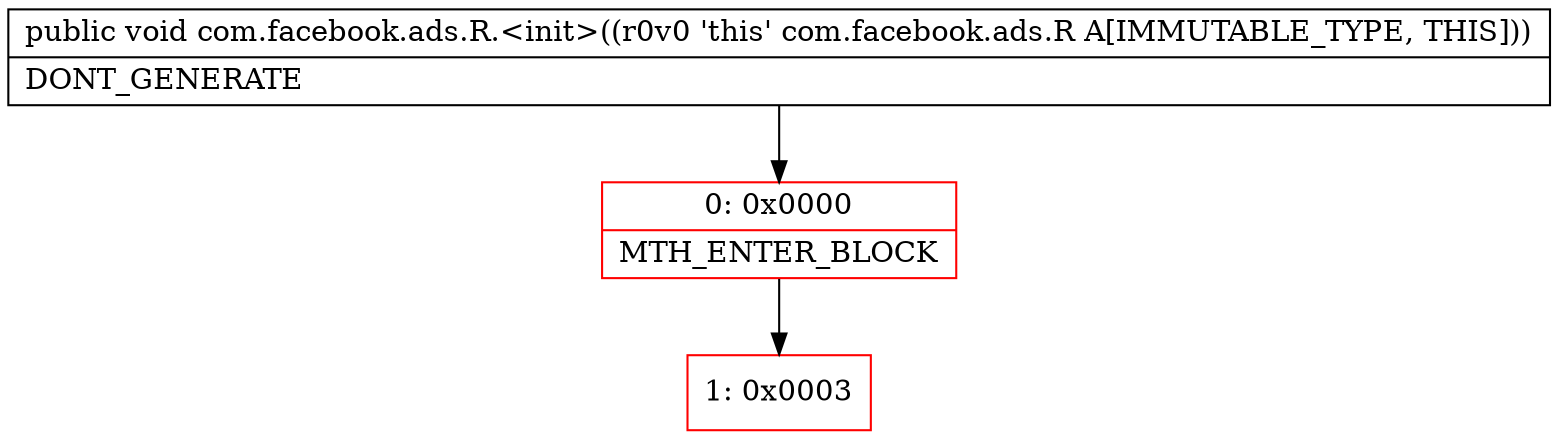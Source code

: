 digraph "CFG forcom.facebook.ads.R.\<init\>()V" {
subgraph cluster_Region_2127447425 {
label = "R(0)";
node [shape=record,color=blue];
}
Node_0 [shape=record,color=red,label="{0\:\ 0x0000|MTH_ENTER_BLOCK\l}"];
Node_1 [shape=record,color=red,label="{1\:\ 0x0003}"];
MethodNode[shape=record,label="{public void com.facebook.ads.R.\<init\>((r0v0 'this' com.facebook.ads.R A[IMMUTABLE_TYPE, THIS]))  | DONT_GENERATE\l}"];
MethodNode -> Node_0;
Node_0 -> Node_1;
}

